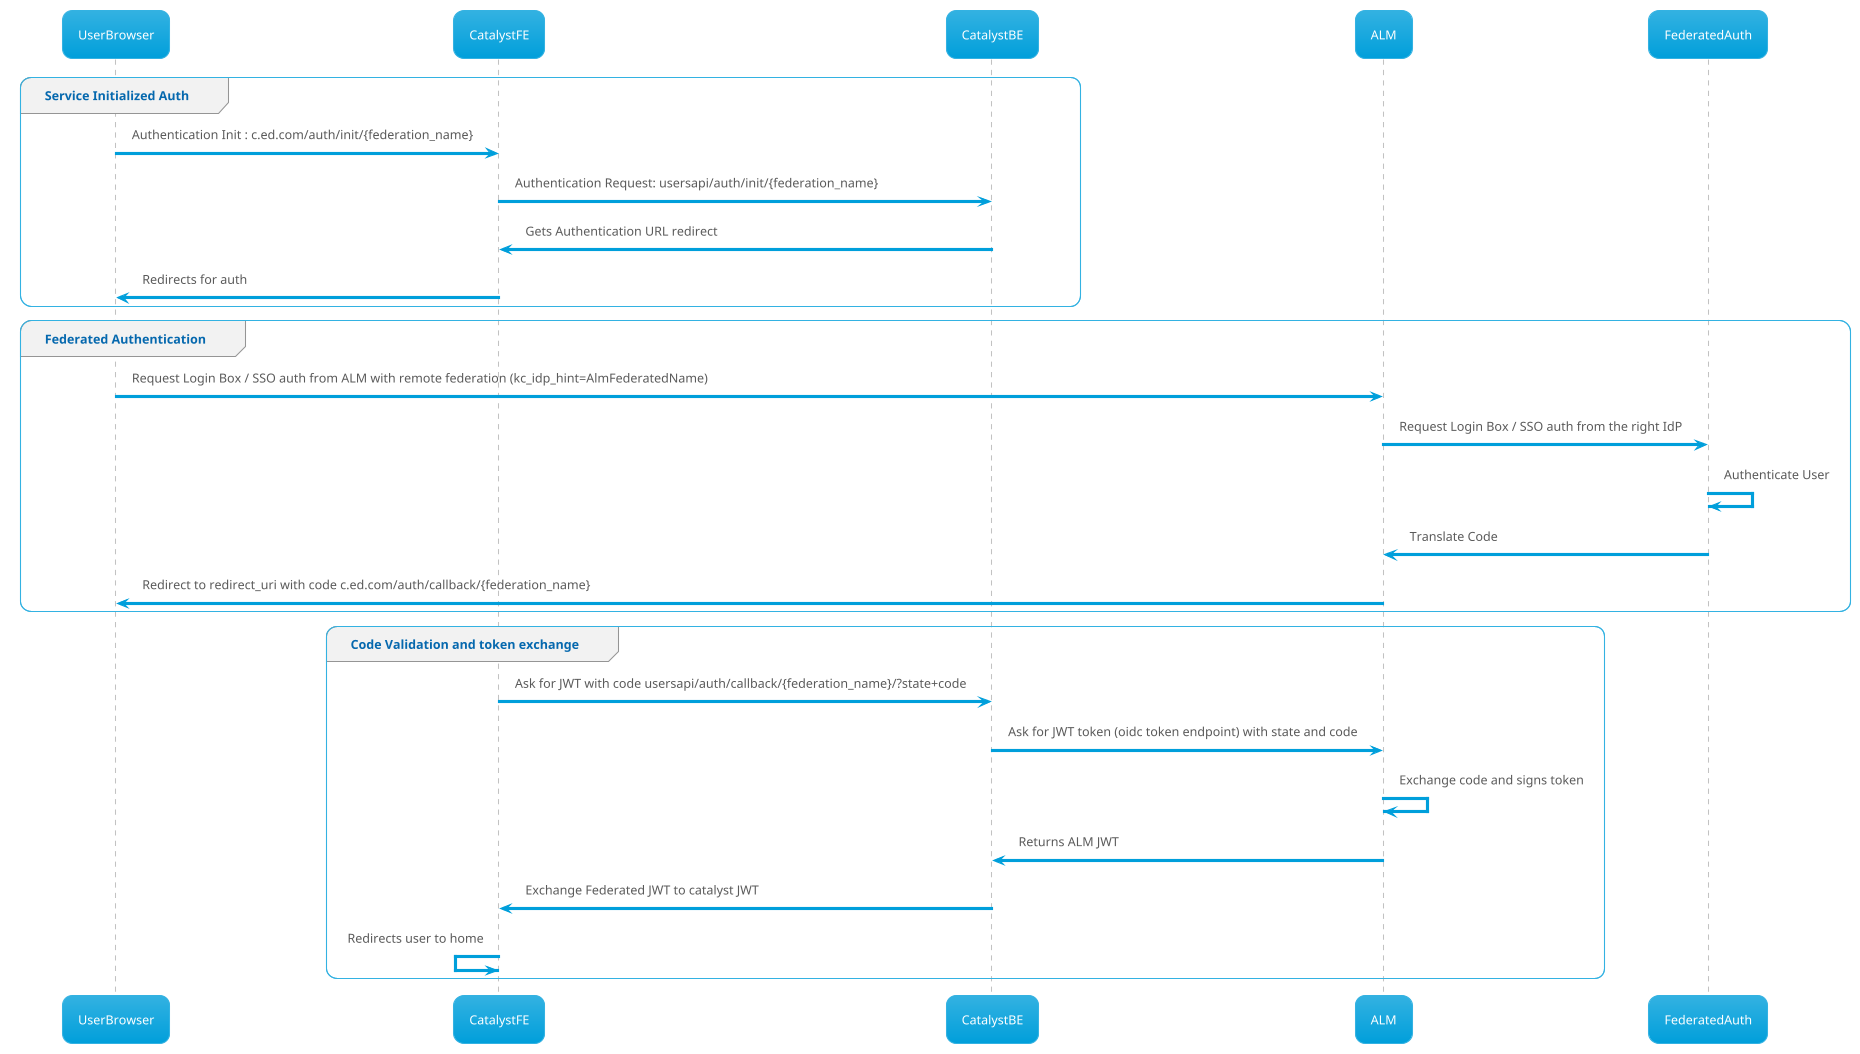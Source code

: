 @startuml
!theme bluegray
group Service Initialized Auth
UserBrowser -> CatalystFE: Authentication Init : c.ed.com/auth/init/{federation_name}
CatalystFE -> CatalystBE: Authentication Request: usersapi/auth/init/{federation_name}
CatalystBE -> CatalystFE: Gets Authentication URL redirect
CatalystFE -> UserBrowser: Redirects for auth
end
group Federated Authentication
UserBrowser -> ALM: Request Login Box / SSO auth from ALM with remote federation (kc_idp_hint=AlmFederatedName)
ALM -> FederatedAuth: Request Login Box / SSO auth from the right IdP
FederatedAuth -> FederatedAuth: Authenticate User
FederatedAuth -> ALM: Translate Code
ALM -> UserBrowser: Redirect to redirect_uri with code c.ed.com/auth/callback/{federation_name}
end

group Code Validation and token exchange
CatalystFE -> CatalystBE: Ask for JWT with code usersapi/auth/callback/{federation_name}/?state+code
CatalystBE -> ALM: Ask for JWT token (oidc token endpoint) with state and code
ALM -> ALM: Exchange code and signs token
ALM -> CatalystBE: Returns ALM JWT
CatalystBE -> CatalystFE: Exchange Federated JWT to catalyst JWT
CatalystFE <- CatalystFE: Redirects user to home
end
@enduml
